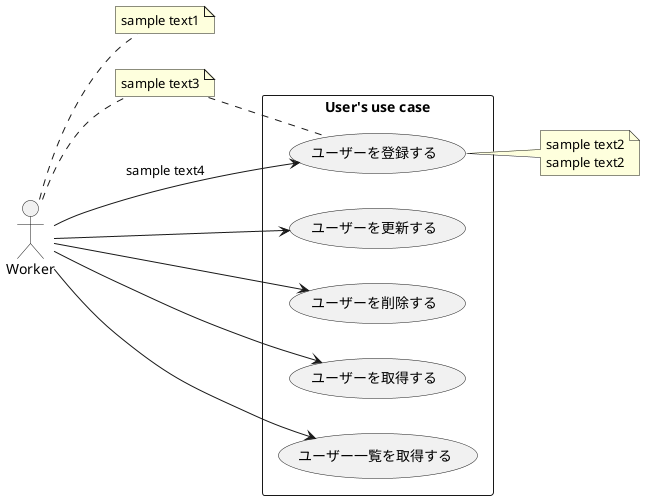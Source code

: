 @startuml

left to right direction

:Worker: as worker

rectangle "User's use case" {
    (ユーザーを登録する) as (create)
    (ユーザーを更新する) as (update)
    (ユーザーを削除する) as (delete)
    (ユーザーを取得する) as (get)
    (ユーザー一覧を取得する) as (list)
}

worker --> create: "sample text4"
worker --> update
worker --> delete
worker --> get
worker --> list

note right of worker : sample text1

note right of (create)
sample text2
sample text2
end note

note "sample text3" as N1
(worker) .. N1
N1 .. (create)

@enduml
